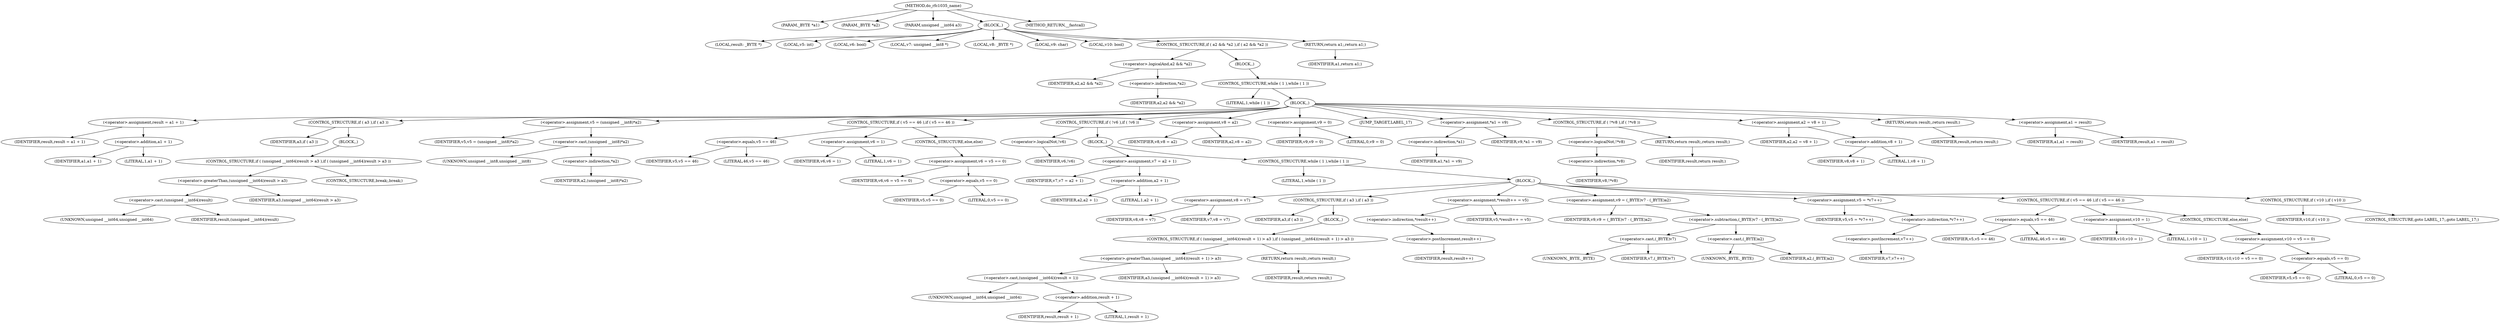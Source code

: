 digraph do_rfc1035_name {  
"1000108" [label = "(METHOD,do_rfc1035_name)" ]
"1000109" [label = "(PARAM,_BYTE *a1)" ]
"1000110" [label = "(PARAM,_BYTE *a2)" ]
"1000111" [label = "(PARAM,unsigned __int64 a3)" ]
"1000112" [label = "(BLOCK,,)" ]
"1000113" [label = "(LOCAL,result: _BYTE *)" ]
"1000114" [label = "(LOCAL,v5: int)" ]
"1000115" [label = "(LOCAL,v6: bool)" ]
"1000116" [label = "(LOCAL,v7: unsigned __int8 *)" ]
"1000117" [label = "(LOCAL,v8: _BYTE *)" ]
"1000118" [label = "(LOCAL,v9: char)" ]
"1000119" [label = "(LOCAL,v10: bool)" ]
"1000120" [label = "(CONTROL_STRUCTURE,if ( a2 && *a2 ),if ( a2 && *a2 ))" ]
"1000121" [label = "(<operator>.logicalAnd,a2 && *a2)" ]
"1000122" [label = "(IDENTIFIER,a2,a2 && *a2)" ]
"1000123" [label = "(<operator>.indirection,*a2)" ]
"1000124" [label = "(IDENTIFIER,a2,a2 && *a2)" ]
"1000125" [label = "(BLOCK,,)" ]
"1000126" [label = "(CONTROL_STRUCTURE,while ( 1 ),while ( 1 ))" ]
"1000127" [label = "(LITERAL,1,while ( 1 ))" ]
"1000128" [label = "(BLOCK,,)" ]
"1000129" [label = "(<operator>.assignment,result = a1 + 1)" ]
"1000130" [label = "(IDENTIFIER,result,result = a1 + 1)" ]
"1000131" [label = "(<operator>.addition,a1 + 1)" ]
"1000132" [label = "(IDENTIFIER,a1,a1 + 1)" ]
"1000133" [label = "(LITERAL,1,a1 + 1)" ]
"1000134" [label = "(CONTROL_STRUCTURE,if ( a3 ),if ( a3 ))" ]
"1000135" [label = "(IDENTIFIER,a3,if ( a3 ))" ]
"1000136" [label = "(BLOCK,,)" ]
"1000137" [label = "(CONTROL_STRUCTURE,if ( (unsigned __int64)result > a3 ),if ( (unsigned __int64)result > a3 ))" ]
"1000138" [label = "(<operator>.greaterThan,(unsigned __int64)result > a3)" ]
"1000139" [label = "(<operator>.cast,(unsigned __int64)result)" ]
"1000140" [label = "(UNKNOWN,unsigned __int64,unsigned __int64)" ]
"1000141" [label = "(IDENTIFIER,result,(unsigned __int64)result)" ]
"1000142" [label = "(IDENTIFIER,a3,(unsigned __int64)result > a3)" ]
"1000143" [label = "(CONTROL_STRUCTURE,break;,break;)" ]
"1000144" [label = "(<operator>.assignment,v5 = (unsigned __int8)*a2)" ]
"1000145" [label = "(IDENTIFIER,v5,v5 = (unsigned __int8)*a2)" ]
"1000146" [label = "(<operator>.cast,(unsigned __int8)*a2)" ]
"1000147" [label = "(UNKNOWN,unsigned __int8,unsigned __int8)" ]
"1000148" [label = "(<operator>.indirection,*a2)" ]
"1000149" [label = "(IDENTIFIER,a2,(unsigned __int8)*a2)" ]
"1000150" [label = "(CONTROL_STRUCTURE,if ( v5 == 46 ),if ( v5 == 46 ))" ]
"1000151" [label = "(<operator>.equals,v5 == 46)" ]
"1000152" [label = "(IDENTIFIER,v5,v5 == 46)" ]
"1000153" [label = "(LITERAL,46,v5 == 46)" ]
"1000154" [label = "(<operator>.assignment,v6 = 1)" ]
"1000155" [label = "(IDENTIFIER,v6,v6 = 1)" ]
"1000156" [label = "(LITERAL,1,v6 = 1)" ]
"1000157" [label = "(CONTROL_STRUCTURE,else,else)" ]
"1000158" [label = "(<operator>.assignment,v6 = v5 == 0)" ]
"1000159" [label = "(IDENTIFIER,v6,v6 = v5 == 0)" ]
"1000160" [label = "(<operator>.equals,v5 == 0)" ]
"1000161" [label = "(IDENTIFIER,v5,v5 == 0)" ]
"1000162" [label = "(LITERAL,0,v5 == 0)" ]
"1000163" [label = "(CONTROL_STRUCTURE,if ( !v6 ),if ( !v6 ))" ]
"1000164" [label = "(<operator>.logicalNot,!v6)" ]
"1000165" [label = "(IDENTIFIER,v6,!v6)" ]
"1000166" [label = "(BLOCK,,)" ]
"1000167" [label = "(<operator>.assignment,v7 = a2 + 1)" ]
"1000168" [label = "(IDENTIFIER,v7,v7 = a2 + 1)" ]
"1000169" [label = "(<operator>.addition,a2 + 1)" ]
"1000170" [label = "(IDENTIFIER,a2,a2 + 1)" ]
"1000171" [label = "(LITERAL,1,a2 + 1)" ]
"1000172" [label = "(CONTROL_STRUCTURE,while ( 1 ),while ( 1 ))" ]
"1000173" [label = "(LITERAL,1,while ( 1 ))" ]
"1000174" [label = "(BLOCK,,)" ]
"1000175" [label = "(<operator>.assignment,v8 = v7)" ]
"1000176" [label = "(IDENTIFIER,v8,v8 = v7)" ]
"1000177" [label = "(IDENTIFIER,v7,v8 = v7)" ]
"1000178" [label = "(CONTROL_STRUCTURE,if ( a3 ),if ( a3 ))" ]
"1000179" [label = "(IDENTIFIER,a3,if ( a3 ))" ]
"1000180" [label = "(BLOCK,,)" ]
"1000181" [label = "(CONTROL_STRUCTURE,if ( (unsigned __int64)(result + 1) > a3 ),if ( (unsigned __int64)(result + 1) > a3 ))" ]
"1000182" [label = "(<operator>.greaterThan,(unsigned __int64)(result + 1) > a3)" ]
"1000183" [label = "(<operator>.cast,(unsigned __int64)(result + 1))" ]
"1000184" [label = "(UNKNOWN,unsigned __int64,unsigned __int64)" ]
"1000185" [label = "(<operator>.addition,result + 1)" ]
"1000186" [label = "(IDENTIFIER,result,result + 1)" ]
"1000187" [label = "(LITERAL,1,result + 1)" ]
"1000188" [label = "(IDENTIFIER,a3,(unsigned __int64)(result + 1) > a3)" ]
"1000189" [label = "(RETURN,return result;,return result;)" ]
"1000190" [label = "(IDENTIFIER,result,return result;)" ]
"1000191" [label = "(<operator>.assignment,*result++ = v5)" ]
"1000192" [label = "(<operator>.indirection,*result++)" ]
"1000193" [label = "(<operator>.postIncrement,result++)" ]
"1000194" [label = "(IDENTIFIER,result,result++)" ]
"1000195" [label = "(IDENTIFIER,v5,*result++ = v5)" ]
"1000196" [label = "(<operator>.assignment,v9 = (_BYTE)v7 - (_BYTE)a2)" ]
"1000197" [label = "(IDENTIFIER,v9,v9 = (_BYTE)v7 - (_BYTE)a2)" ]
"1000198" [label = "(<operator>.subtraction,(_BYTE)v7 - (_BYTE)a2)" ]
"1000199" [label = "(<operator>.cast,(_BYTE)v7)" ]
"1000200" [label = "(UNKNOWN,_BYTE,_BYTE)" ]
"1000201" [label = "(IDENTIFIER,v7,(_BYTE)v7)" ]
"1000202" [label = "(<operator>.cast,(_BYTE)a2)" ]
"1000203" [label = "(UNKNOWN,_BYTE,_BYTE)" ]
"1000204" [label = "(IDENTIFIER,a2,(_BYTE)a2)" ]
"1000205" [label = "(<operator>.assignment,v5 = *v7++)" ]
"1000206" [label = "(IDENTIFIER,v5,v5 = *v7++)" ]
"1000207" [label = "(<operator>.indirection,*v7++)" ]
"1000208" [label = "(<operator>.postIncrement,v7++)" ]
"1000209" [label = "(IDENTIFIER,v7,v7++)" ]
"1000210" [label = "(CONTROL_STRUCTURE,if ( v5 == 46 ),if ( v5 == 46 ))" ]
"1000211" [label = "(<operator>.equals,v5 == 46)" ]
"1000212" [label = "(IDENTIFIER,v5,v5 == 46)" ]
"1000213" [label = "(LITERAL,46,v5 == 46)" ]
"1000214" [label = "(<operator>.assignment,v10 = 1)" ]
"1000215" [label = "(IDENTIFIER,v10,v10 = 1)" ]
"1000216" [label = "(LITERAL,1,v10 = 1)" ]
"1000217" [label = "(CONTROL_STRUCTURE,else,else)" ]
"1000218" [label = "(<operator>.assignment,v10 = v5 == 0)" ]
"1000219" [label = "(IDENTIFIER,v10,v10 = v5 == 0)" ]
"1000220" [label = "(<operator>.equals,v5 == 0)" ]
"1000221" [label = "(IDENTIFIER,v5,v5 == 0)" ]
"1000222" [label = "(LITERAL,0,v5 == 0)" ]
"1000223" [label = "(CONTROL_STRUCTURE,if ( v10 ),if ( v10 ))" ]
"1000224" [label = "(IDENTIFIER,v10,if ( v10 ))" ]
"1000225" [label = "(CONTROL_STRUCTURE,goto LABEL_17;,goto LABEL_17;)" ]
"1000226" [label = "(<operator>.assignment,v8 = a2)" ]
"1000227" [label = "(IDENTIFIER,v8,v8 = a2)" ]
"1000228" [label = "(IDENTIFIER,a2,v8 = a2)" ]
"1000229" [label = "(<operator>.assignment,v9 = 0)" ]
"1000230" [label = "(IDENTIFIER,v9,v9 = 0)" ]
"1000231" [label = "(LITERAL,0,v9 = 0)" ]
"1000232" [label = "(JUMP_TARGET,LABEL_17)" ]
"1000233" [label = "(<operator>.assignment,*a1 = v9)" ]
"1000234" [label = "(<operator>.indirection,*a1)" ]
"1000235" [label = "(IDENTIFIER,a1,*a1 = v9)" ]
"1000236" [label = "(IDENTIFIER,v9,*a1 = v9)" ]
"1000237" [label = "(CONTROL_STRUCTURE,if ( !*v8 ),if ( !*v8 ))" ]
"1000238" [label = "(<operator>.logicalNot,!*v8)" ]
"1000239" [label = "(<operator>.indirection,*v8)" ]
"1000240" [label = "(IDENTIFIER,v8,!*v8)" ]
"1000241" [label = "(RETURN,return result;,return result;)" ]
"1000242" [label = "(IDENTIFIER,result,return result;)" ]
"1000243" [label = "(<operator>.assignment,a2 = v8 + 1)" ]
"1000244" [label = "(IDENTIFIER,a2,a2 = v8 + 1)" ]
"1000245" [label = "(<operator>.addition,v8 + 1)" ]
"1000246" [label = "(IDENTIFIER,v8,v8 + 1)" ]
"1000247" [label = "(LITERAL,1,v8 + 1)" ]
"1000248" [label = "(RETURN,return result;,return result;)" ]
"1000249" [label = "(IDENTIFIER,result,return result;)" ]
"1000250" [label = "(<operator>.assignment,a1 = result)" ]
"1000251" [label = "(IDENTIFIER,a1,a1 = result)" ]
"1000252" [label = "(IDENTIFIER,result,a1 = result)" ]
"1000253" [label = "(RETURN,return a1;,return a1;)" ]
"1000254" [label = "(IDENTIFIER,a1,return a1;)" ]
"1000255" [label = "(METHOD_RETURN,__fastcall)" ]
  "1000108" -> "1000109" 
  "1000108" -> "1000110" 
  "1000108" -> "1000111" 
  "1000108" -> "1000112" 
  "1000108" -> "1000255" 
  "1000112" -> "1000113" 
  "1000112" -> "1000114" 
  "1000112" -> "1000115" 
  "1000112" -> "1000116" 
  "1000112" -> "1000117" 
  "1000112" -> "1000118" 
  "1000112" -> "1000119" 
  "1000112" -> "1000120" 
  "1000112" -> "1000253" 
  "1000120" -> "1000121" 
  "1000120" -> "1000125" 
  "1000121" -> "1000122" 
  "1000121" -> "1000123" 
  "1000123" -> "1000124" 
  "1000125" -> "1000126" 
  "1000126" -> "1000127" 
  "1000126" -> "1000128" 
  "1000128" -> "1000129" 
  "1000128" -> "1000134" 
  "1000128" -> "1000144" 
  "1000128" -> "1000150" 
  "1000128" -> "1000163" 
  "1000128" -> "1000226" 
  "1000128" -> "1000229" 
  "1000128" -> "1000232" 
  "1000128" -> "1000233" 
  "1000128" -> "1000237" 
  "1000128" -> "1000243" 
  "1000128" -> "1000248" 
  "1000128" -> "1000250" 
  "1000129" -> "1000130" 
  "1000129" -> "1000131" 
  "1000131" -> "1000132" 
  "1000131" -> "1000133" 
  "1000134" -> "1000135" 
  "1000134" -> "1000136" 
  "1000136" -> "1000137" 
  "1000137" -> "1000138" 
  "1000137" -> "1000143" 
  "1000138" -> "1000139" 
  "1000138" -> "1000142" 
  "1000139" -> "1000140" 
  "1000139" -> "1000141" 
  "1000144" -> "1000145" 
  "1000144" -> "1000146" 
  "1000146" -> "1000147" 
  "1000146" -> "1000148" 
  "1000148" -> "1000149" 
  "1000150" -> "1000151" 
  "1000150" -> "1000154" 
  "1000150" -> "1000157" 
  "1000151" -> "1000152" 
  "1000151" -> "1000153" 
  "1000154" -> "1000155" 
  "1000154" -> "1000156" 
  "1000157" -> "1000158" 
  "1000158" -> "1000159" 
  "1000158" -> "1000160" 
  "1000160" -> "1000161" 
  "1000160" -> "1000162" 
  "1000163" -> "1000164" 
  "1000163" -> "1000166" 
  "1000164" -> "1000165" 
  "1000166" -> "1000167" 
  "1000166" -> "1000172" 
  "1000167" -> "1000168" 
  "1000167" -> "1000169" 
  "1000169" -> "1000170" 
  "1000169" -> "1000171" 
  "1000172" -> "1000173" 
  "1000172" -> "1000174" 
  "1000174" -> "1000175" 
  "1000174" -> "1000178" 
  "1000174" -> "1000191" 
  "1000174" -> "1000196" 
  "1000174" -> "1000205" 
  "1000174" -> "1000210" 
  "1000174" -> "1000223" 
  "1000175" -> "1000176" 
  "1000175" -> "1000177" 
  "1000178" -> "1000179" 
  "1000178" -> "1000180" 
  "1000180" -> "1000181" 
  "1000181" -> "1000182" 
  "1000181" -> "1000189" 
  "1000182" -> "1000183" 
  "1000182" -> "1000188" 
  "1000183" -> "1000184" 
  "1000183" -> "1000185" 
  "1000185" -> "1000186" 
  "1000185" -> "1000187" 
  "1000189" -> "1000190" 
  "1000191" -> "1000192" 
  "1000191" -> "1000195" 
  "1000192" -> "1000193" 
  "1000193" -> "1000194" 
  "1000196" -> "1000197" 
  "1000196" -> "1000198" 
  "1000198" -> "1000199" 
  "1000198" -> "1000202" 
  "1000199" -> "1000200" 
  "1000199" -> "1000201" 
  "1000202" -> "1000203" 
  "1000202" -> "1000204" 
  "1000205" -> "1000206" 
  "1000205" -> "1000207" 
  "1000207" -> "1000208" 
  "1000208" -> "1000209" 
  "1000210" -> "1000211" 
  "1000210" -> "1000214" 
  "1000210" -> "1000217" 
  "1000211" -> "1000212" 
  "1000211" -> "1000213" 
  "1000214" -> "1000215" 
  "1000214" -> "1000216" 
  "1000217" -> "1000218" 
  "1000218" -> "1000219" 
  "1000218" -> "1000220" 
  "1000220" -> "1000221" 
  "1000220" -> "1000222" 
  "1000223" -> "1000224" 
  "1000223" -> "1000225" 
  "1000226" -> "1000227" 
  "1000226" -> "1000228" 
  "1000229" -> "1000230" 
  "1000229" -> "1000231" 
  "1000233" -> "1000234" 
  "1000233" -> "1000236" 
  "1000234" -> "1000235" 
  "1000237" -> "1000238" 
  "1000237" -> "1000241" 
  "1000238" -> "1000239" 
  "1000239" -> "1000240" 
  "1000241" -> "1000242" 
  "1000243" -> "1000244" 
  "1000243" -> "1000245" 
  "1000245" -> "1000246" 
  "1000245" -> "1000247" 
  "1000248" -> "1000249" 
  "1000250" -> "1000251" 
  "1000250" -> "1000252" 
  "1000253" -> "1000254" 
}
